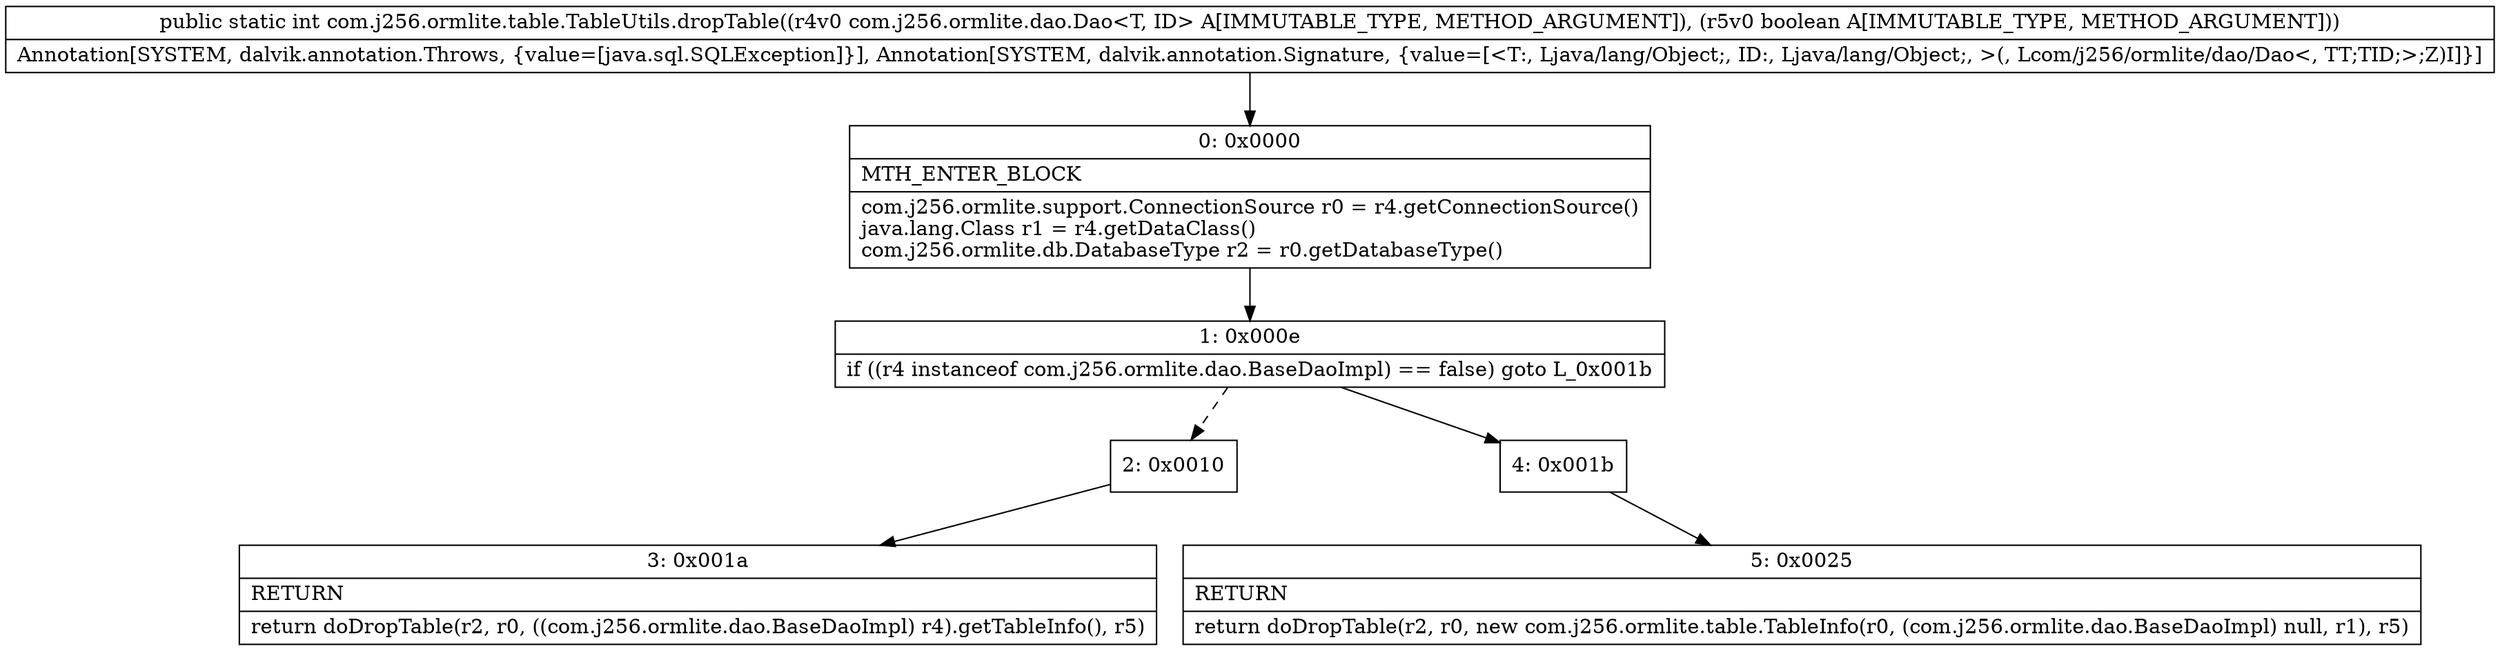 digraph "CFG forcom.j256.ormlite.table.TableUtils.dropTable(Lcom\/j256\/ormlite\/dao\/Dao;Z)I" {
Node_0 [shape=record,label="{0\:\ 0x0000|MTH_ENTER_BLOCK\l|com.j256.ormlite.support.ConnectionSource r0 = r4.getConnectionSource()\ljava.lang.Class r1 = r4.getDataClass()\lcom.j256.ormlite.db.DatabaseType r2 = r0.getDatabaseType()\l}"];
Node_1 [shape=record,label="{1\:\ 0x000e|if ((r4 instanceof com.j256.ormlite.dao.BaseDaoImpl) == false) goto L_0x001b\l}"];
Node_2 [shape=record,label="{2\:\ 0x0010}"];
Node_3 [shape=record,label="{3\:\ 0x001a|RETURN\l|return doDropTable(r2, r0, ((com.j256.ormlite.dao.BaseDaoImpl) r4).getTableInfo(), r5)\l}"];
Node_4 [shape=record,label="{4\:\ 0x001b}"];
Node_5 [shape=record,label="{5\:\ 0x0025|RETURN\l|return doDropTable(r2, r0, new com.j256.ormlite.table.TableInfo(r0, (com.j256.ormlite.dao.BaseDaoImpl) null, r1), r5)\l}"];
MethodNode[shape=record,label="{public static int com.j256.ormlite.table.TableUtils.dropTable((r4v0 com.j256.ormlite.dao.Dao\<T, ID\> A[IMMUTABLE_TYPE, METHOD_ARGUMENT]), (r5v0 boolean A[IMMUTABLE_TYPE, METHOD_ARGUMENT]))  | Annotation[SYSTEM, dalvik.annotation.Throws, \{value=[java.sql.SQLException]\}], Annotation[SYSTEM, dalvik.annotation.Signature, \{value=[\<T:, Ljava\/lang\/Object;, ID:, Ljava\/lang\/Object;, \>(, Lcom\/j256\/ormlite\/dao\/Dao\<, TT;TID;\>;Z)I]\}]\l}"];
MethodNode -> Node_0;
Node_0 -> Node_1;
Node_1 -> Node_2[style=dashed];
Node_1 -> Node_4;
Node_2 -> Node_3;
Node_4 -> Node_5;
}

